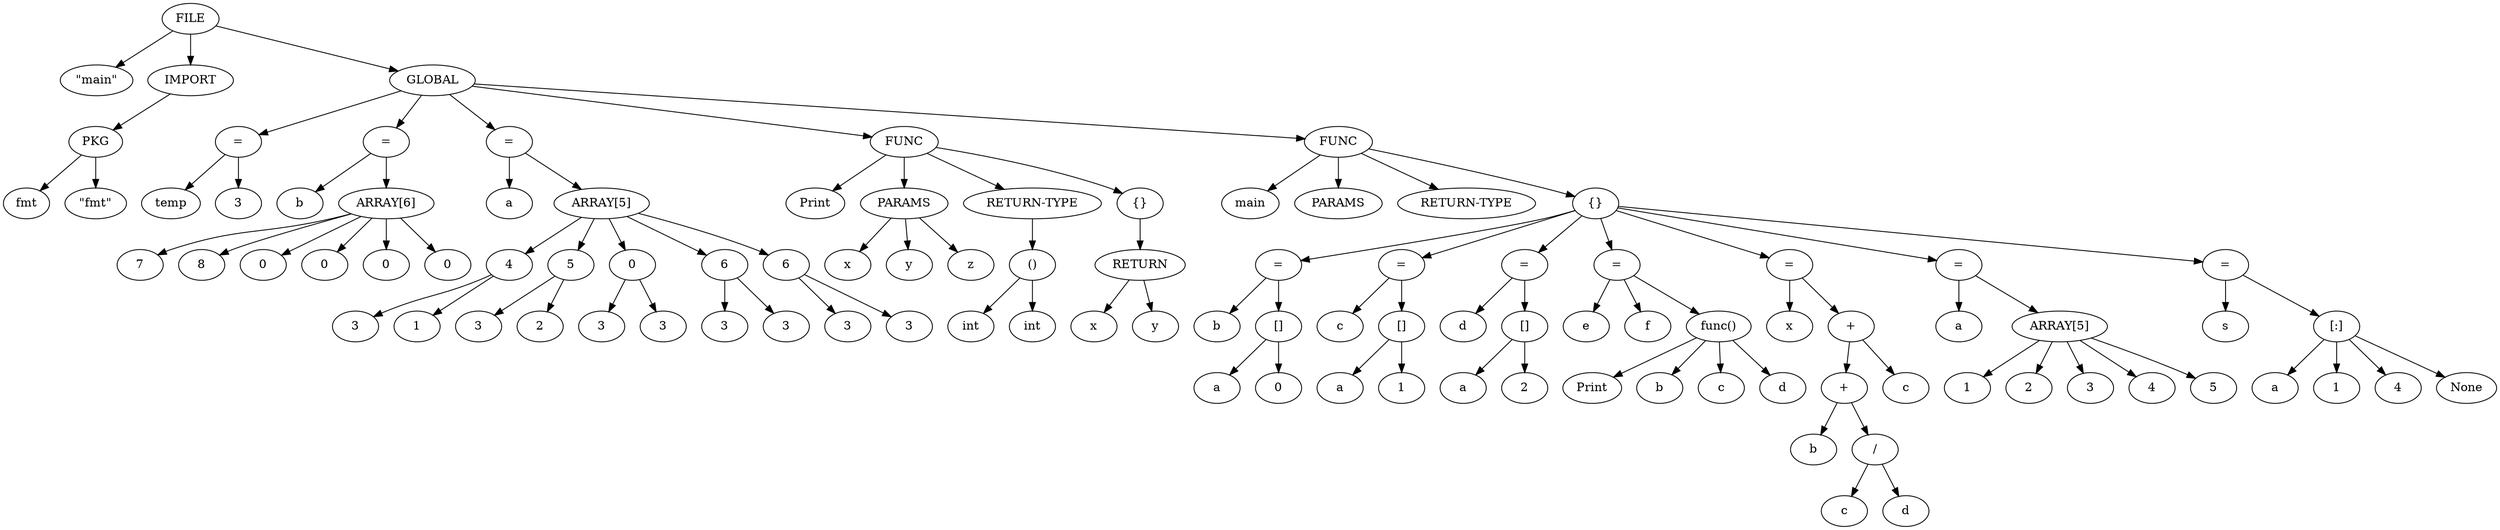 digraph G {
	0 -> 1;
	0 -> 2;
	2 -> 3;
	3 -> 4;
	3 -> 5;
	0 -> 6;
	6 -> 7;
	7 -> 8;
	7 -> 9;
	6 -> 10;
	10 -> 11;
	10 -> 12;
	12 -> 13;
	12 -> 14;
	12 -> 15;
	12 -> 16;
	12 -> 17;
	12 -> 18;
	6 -> 19;
	19 -> 20;
	19 -> 21;
	21 -> 22;
	22 -> 23;
	22 -> 24;
	21 -> 25;
	25 -> 26;
	25 -> 27;
	21 -> 28;
	28 -> 29;
	28 -> 30;
	21 -> 31;
	31 -> 32;
	31 -> 33;
	21 -> 34;
	34 -> 35;
	34 -> 36;
	6 -> 37;
	37 -> 38;
	37 -> 39;
	39 -> 40;
	39 -> 41;
	39 -> 42;
	37 -> 43;
	43 -> 44;
	44 -> 45;
	44 -> 46;
	37 -> 47;
	47 -> 48;
	48 -> 49;
	48 -> 50;
	6 -> 51;
	51 -> 52;
	51 -> 53;
	51 -> 54;
	51 -> 55;
	55 -> 56;
	56 -> 57;
	56 -> 58;
	58 -> 59;
	58 -> 60;
	55 -> 61;
	61 -> 62;
	61 -> 63;
	63 -> 64;
	63 -> 65;
	55 -> 66;
	66 -> 67;
	66 -> 68;
	68 -> 69;
	68 -> 70;
	55 -> 71;
	71 -> 72;
	71 -> 73;
	71 -> 74;
	74 -> 75;
	74 -> 76;
	74 -> 77;
	74 -> 78;
	55 -> 79;
	79 -> 80;
	79 -> 81;
	81 -> 82;
	82 -> 83;
	82 -> 84;
	84 -> 85;
	84 -> 86;
	81 -> 87;
	55 -> 88;
	88 -> 89;
	88 -> 90;
	90 -> 91;
	90 -> 92;
	90 -> 93;
	90 -> 94;
	90 -> 95;
	55 -> 96;
	96 -> 97;
	96 -> 98;
	98 -> 99;
	98 -> 100;
	98 -> 101;
	98 -> 102;
	0 [label=FILE];	1 [label="\"main\""];	2 [label="IMPORT"];	3 [label="PKG"];	4 [label="fmt"];	5 [label="\"fmt\""];	6 [label="GLOBAL"];	7 [label="="];	8 [label="temp"];	9 [label="3"];	10 [label="="];	11 [label="b"];	12 [label="ARRAY[6]"];	13 [label="7"];	14 [label="8"];	15 [label="0"];	16 [label="0"];	17 [label="0"];	18 [label="0"];	19 [label="="];	20 [label="a"];	21 [label="ARRAY[5]"];	22 [label="4"];	23 [label="3"];	24 [label="1"];	25 [label="5"];	26 [label="3"];	27 [label="2"];	28 [label="0"];	29 [label="3"];	30 [label="3"];	31 [label="6"];	32 [label="3"];	33 [label="3"];	34 [label="6"];	35 [label="3"];	36 [label="3"];	37 [label="FUNC"];	38 [label="Print"];	39 [label="PARAMS"];	40 [label="x"];	41 [label="y"];	42 [label="z"];	43 [label="RETURN-TYPE"];	44 [label="()"];	45 [label="int"];	46 [label="int"];	47 [label="{}"];	48 [label="RETURN"];	49 [label="x"];	50 [label="y"];	51 [label="FUNC"];	52 [label="main"];	53 [label="PARAMS"];	54 [label="RETURN-TYPE"];	55 [label="{}"];	56 [label="="];	57 [label="b"];	58 [label="[]"];	59 [label="a"];	60 [label="0"];	61 [label="="];	62 [label="c"];	63 [label="[]"];	64 [label="a"];	65 [label="1"];	66 [label="="];	67 [label="d"];	68 [label="[]"];	69 [label="a"];	70 [label="2"];	71 [label="="];	72 [label="e"];	73 [label="f"];	74 [label="func()"];	75 [label="Print"];	76 [label="b"];	77 [label="c"];	78 [label="d"];	79 [label="="];	80 [label="x"];	81 [label="+"];	82 [label="+"];	83 [label="b"];	84 [label="/"];	85 [label="c"];	86 [label="d"];	87 [label="c"];	88 [label="="];	89 [label="a"];	90 [label="ARRAY[5]"];	91 [label="1"];	92 [label="2"];	93 [label="3"];	94 [label="4"];	95 [label="5"];	96 [label="="];	97 [label="s"];	98 [label="[:]"];	99 [label="a"];	100 [label="1"];	101 [label="4"];	102 [label="None"];
}